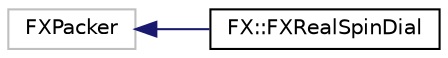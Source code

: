 digraph "Graphical Class Hierarchy"
{
  edge [fontname="Helvetica",fontsize="10",labelfontname="Helvetica",labelfontsize="10"];
  node [fontname="Helvetica",fontsize="10",shape=record];
  rankdir="LR";
  Node1079 [label="FXPacker",height=0.2,width=0.4,color="grey75", fillcolor="white", style="filled"];
  Node1079 -> Node0 [dir="back",color="midnightblue",fontsize="10",style="solid",fontname="Helvetica"];
  Node0 [label="FX::FXRealSpinDial",height=0.2,width=0.4,color="black", fillcolor="white", style="filled",URL="$d2/d3f/class_f_x_1_1_f_x_real_spin_dial.html",tooltip="Spinner control. "];
}
